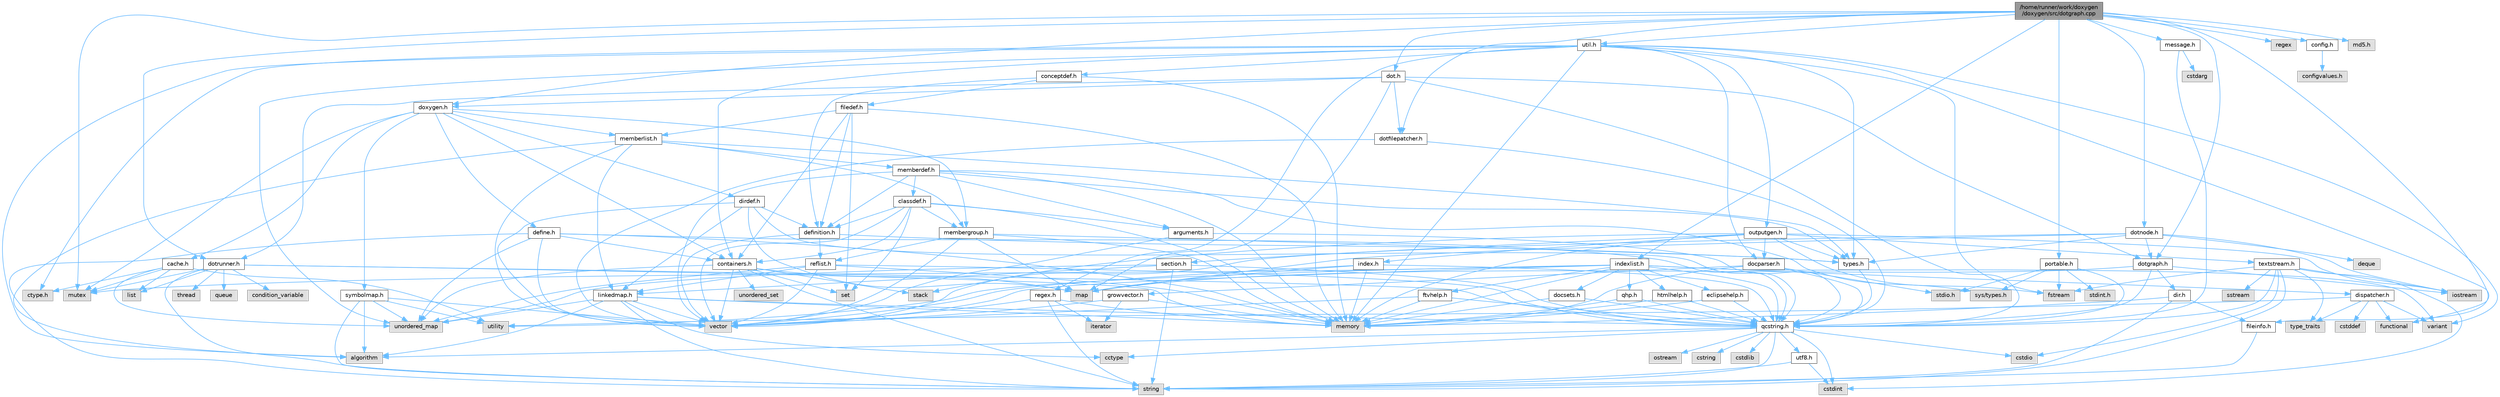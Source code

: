 digraph "/home/runner/work/doxygen/doxygen/src/dotgraph.cpp"
{
 // INTERACTIVE_SVG=YES
 // LATEX_PDF_SIZE
  bgcolor="transparent";
  edge [fontname=Helvetica,fontsize=10,labelfontname=Helvetica,labelfontsize=10];
  node [fontname=Helvetica,fontsize=10,shape=box,height=0.2,width=0.4];
  Node1 [id="Node000001",label="/home/runner/work/doxygen\l/doxygen/src/dotgraph.cpp",height=0.2,width=0.4,color="gray40", fillcolor="grey60", style="filled", fontcolor="black"];
  Node1 -> Node2 [id="edge1_Node000001_Node000002",color="steelblue1",style="solid"];
  Node2 [id="Node000002",label="mutex",height=0.2,width=0.4,color="grey60", fillcolor="#E0E0E0", style="filled"];
  Node1 -> Node3 [id="edge2_Node000001_Node000003",color="steelblue1",style="solid"];
  Node3 [id="Node000003",label="regex",height=0.2,width=0.4,color="grey60", fillcolor="#E0E0E0", style="filled"];
  Node1 -> Node4 [id="edge3_Node000001_Node000004",color="steelblue1",style="solid"];
  Node4 [id="Node000004",label="config.h",height=0.2,width=0.4,color="grey40", fillcolor="white", style="filled",URL="$db/d16/config_8h.html",tooltip=" "];
  Node4 -> Node5 [id="edge4_Node000004_Node000005",color="steelblue1",style="solid"];
  Node5 [id="Node000005",label="configvalues.h",height=0.2,width=0.4,color="grey60", fillcolor="#E0E0E0", style="filled"];
  Node1 -> Node6 [id="edge5_Node000001_Node000006",color="steelblue1",style="solid"];
  Node6 [id="Node000006",label="doxygen.h",height=0.2,width=0.4,color="grey40", fillcolor="white", style="filled",URL="$d1/da1/doxygen_8h.html",tooltip=" "];
  Node6 -> Node2 [id="edge6_Node000006_Node000002",color="steelblue1",style="solid"];
  Node6 -> Node7 [id="edge7_Node000006_Node000007",color="steelblue1",style="solid"];
  Node7 [id="Node000007",label="containers.h",height=0.2,width=0.4,color="grey40", fillcolor="white", style="filled",URL="$d5/d75/containers_8h.html",tooltip=" "];
  Node7 -> Node8 [id="edge8_Node000007_Node000008",color="steelblue1",style="solid"];
  Node8 [id="Node000008",label="vector",height=0.2,width=0.4,color="grey60", fillcolor="#E0E0E0", style="filled"];
  Node7 -> Node9 [id="edge9_Node000007_Node000009",color="steelblue1",style="solid"];
  Node9 [id="Node000009",label="string",height=0.2,width=0.4,color="grey60", fillcolor="#E0E0E0", style="filled"];
  Node7 -> Node10 [id="edge10_Node000007_Node000010",color="steelblue1",style="solid"];
  Node10 [id="Node000010",label="set",height=0.2,width=0.4,color="grey60", fillcolor="#E0E0E0", style="filled"];
  Node7 -> Node11 [id="edge11_Node000007_Node000011",color="steelblue1",style="solid"];
  Node11 [id="Node000011",label="map",height=0.2,width=0.4,color="grey60", fillcolor="#E0E0E0", style="filled"];
  Node7 -> Node12 [id="edge12_Node000007_Node000012",color="steelblue1",style="solid"];
  Node12 [id="Node000012",label="unordered_set",height=0.2,width=0.4,color="grey60", fillcolor="#E0E0E0", style="filled"];
  Node7 -> Node13 [id="edge13_Node000007_Node000013",color="steelblue1",style="solid"];
  Node13 [id="Node000013",label="unordered_map",height=0.2,width=0.4,color="grey60", fillcolor="#E0E0E0", style="filled"];
  Node7 -> Node14 [id="edge14_Node000007_Node000014",color="steelblue1",style="solid"];
  Node14 [id="Node000014",label="stack",height=0.2,width=0.4,color="grey60", fillcolor="#E0E0E0", style="filled"];
  Node6 -> Node15 [id="edge15_Node000006_Node000015",color="steelblue1",style="solid"];
  Node15 [id="Node000015",label="membergroup.h",height=0.2,width=0.4,color="grey40", fillcolor="white", style="filled",URL="$d9/d11/membergroup_8h.html",tooltip=" "];
  Node15 -> Node8 [id="edge16_Node000015_Node000008",color="steelblue1",style="solid"];
  Node15 -> Node11 [id="edge17_Node000015_Node000011",color="steelblue1",style="solid"];
  Node15 -> Node16 [id="edge18_Node000015_Node000016",color="steelblue1",style="solid"];
  Node16 [id="Node000016",label="memory",height=0.2,width=0.4,color="grey60", fillcolor="#E0E0E0", style="filled"];
  Node15 -> Node17 [id="edge19_Node000015_Node000017",color="steelblue1",style="solid"];
  Node17 [id="Node000017",label="types.h",height=0.2,width=0.4,color="grey40", fillcolor="white", style="filled",URL="$d9/d49/types_8h.html",tooltip="This file contains a number of basic enums and types."];
  Node17 -> Node18 [id="edge20_Node000017_Node000018",color="steelblue1",style="solid"];
  Node18 [id="Node000018",label="qcstring.h",height=0.2,width=0.4,color="grey40", fillcolor="white", style="filled",URL="$d7/d5c/qcstring_8h.html",tooltip=" "];
  Node18 -> Node9 [id="edge21_Node000018_Node000009",color="steelblue1",style="solid"];
  Node18 -> Node19 [id="edge22_Node000018_Node000019",color="steelblue1",style="solid"];
  Node19 [id="Node000019",label="algorithm",height=0.2,width=0.4,color="grey60", fillcolor="#E0E0E0", style="filled"];
  Node18 -> Node20 [id="edge23_Node000018_Node000020",color="steelblue1",style="solid"];
  Node20 [id="Node000020",label="cctype",height=0.2,width=0.4,color="grey60", fillcolor="#E0E0E0", style="filled"];
  Node18 -> Node21 [id="edge24_Node000018_Node000021",color="steelblue1",style="solid"];
  Node21 [id="Node000021",label="cstring",height=0.2,width=0.4,color="grey60", fillcolor="#E0E0E0", style="filled"];
  Node18 -> Node22 [id="edge25_Node000018_Node000022",color="steelblue1",style="solid"];
  Node22 [id="Node000022",label="cstdio",height=0.2,width=0.4,color="grey60", fillcolor="#E0E0E0", style="filled"];
  Node18 -> Node23 [id="edge26_Node000018_Node000023",color="steelblue1",style="solid"];
  Node23 [id="Node000023",label="cstdlib",height=0.2,width=0.4,color="grey60", fillcolor="#E0E0E0", style="filled"];
  Node18 -> Node24 [id="edge27_Node000018_Node000024",color="steelblue1",style="solid"];
  Node24 [id="Node000024",label="cstdint",height=0.2,width=0.4,color="grey60", fillcolor="#E0E0E0", style="filled"];
  Node18 -> Node25 [id="edge28_Node000018_Node000025",color="steelblue1",style="solid"];
  Node25 [id="Node000025",label="ostream",height=0.2,width=0.4,color="grey60", fillcolor="#E0E0E0", style="filled"];
  Node18 -> Node26 [id="edge29_Node000018_Node000026",color="steelblue1",style="solid"];
  Node26 [id="Node000026",label="utf8.h",height=0.2,width=0.4,color="grey40", fillcolor="white", style="filled",URL="$db/d7c/utf8_8h.html",tooltip="Various UTF8 related helper functions."];
  Node26 -> Node24 [id="edge30_Node000026_Node000024",color="steelblue1",style="solid"];
  Node26 -> Node9 [id="edge31_Node000026_Node000009",color="steelblue1",style="solid"];
  Node15 -> Node27 [id="edge32_Node000015_Node000027",color="steelblue1",style="solid"];
  Node27 [id="Node000027",label="reflist.h",height=0.2,width=0.4,color="grey40", fillcolor="white", style="filled",URL="$d1/d02/reflist_8h.html",tooltip=" "];
  Node27 -> Node8 [id="edge33_Node000027_Node000008",color="steelblue1",style="solid"];
  Node27 -> Node13 [id="edge34_Node000027_Node000013",color="steelblue1",style="solid"];
  Node27 -> Node16 [id="edge35_Node000027_Node000016",color="steelblue1",style="solid"];
  Node27 -> Node18 [id="edge36_Node000027_Node000018",color="steelblue1",style="solid"];
  Node27 -> Node28 [id="edge37_Node000027_Node000028",color="steelblue1",style="solid"];
  Node28 [id="Node000028",label="linkedmap.h",height=0.2,width=0.4,color="grey40", fillcolor="white", style="filled",URL="$da/de1/linkedmap_8h.html",tooltip=" "];
  Node28 -> Node13 [id="edge38_Node000028_Node000013",color="steelblue1",style="solid"];
  Node28 -> Node8 [id="edge39_Node000028_Node000008",color="steelblue1",style="solid"];
  Node28 -> Node16 [id="edge40_Node000028_Node000016",color="steelblue1",style="solid"];
  Node28 -> Node9 [id="edge41_Node000028_Node000009",color="steelblue1",style="solid"];
  Node28 -> Node19 [id="edge42_Node000028_Node000019",color="steelblue1",style="solid"];
  Node28 -> Node20 [id="edge43_Node000028_Node000020",color="steelblue1",style="solid"];
  Node28 -> Node18 [id="edge44_Node000028_Node000018",color="steelblue1",style="solid"];
  Node6 -> Node29 [id="edge45_Node000006_Node000029",color="steelblue1",style="solid"];
  Node29 [id="Node000029",label="dirdef.h",height=0.2,width=0.4,color="grey40", fillcolor="white", style="filled",URL="$d6/d15/dirdef_8h.html",tooltip=" "];
  Node29 -> Node8 [id="edge46_Node000029_Node000008",color="steelblue1",style="solid"];
  Node29 -> Node11 [id="edge47_Node000029_Node000011",color="steelblue1",style="solid"];
  Node29 -> Node18 [id="edge48_Node000029_Node000018",color="steelblue1",style="solid"];
  Node29 -> Node28 [id="edge49_Node000029_Node000028",color="steelblue1",style="solid"];
  Node29 -> Node30 [id="edge50_Node000029_Node000030",color="steelblue1",style="solid"];
  Node30 [id="Node000030",label="definition.h",height=0.2,width=0.4,color="grey40", fillcolor="white", style="filled",URL="$df/da1/definition_8h.html",tooltip=" "];
  Node30 -> Node8 [id="edge51_Node000030_Node000008",color="steelblue1",style="solid"];
  Node30 -> Node17 [id="edge52_Node000030_Node000017",color="steelblue1",style="solid"];
  Node30 -> Node27 [id="edge53_Node000030_Node000027",color="steelblue1",style="solid"];
  Node6 -> Node31 [id="edge54_Node000006_Node000031",color="steelblue1",style="solid"];
  Node31 [id="Node000031",label="memberlist.h",height=0.2,width=0.4,color="grey40", fillcolor="white", style="filled",URL="$dd/d78/memberlist_8h.html",tooltip=" "];
  Node31 -> Node8 [id="edge55_Node000031_Node000008",color="steelblue1",style="solid"];
  Node31 -> Node19 [id="edge56_Node000031_Node000019",color="steelblue1",style="solid"];
  Node31 -> Node32 [id="edge57_Node000031_Node000032",color="steelblue1",style="solid"];
  Node32 [id="Node000032",label="memberdef.h",height=0.2,width=0.4,color="grey40", fillcolor="white", style="filled",URL="$d4/d46/memberdef_8h.html",tooltip=" "];
  Node32 -> Node8 [id="edge58_Node000032_Node000008",color="steelblue1",style="solid"];
  Node32 -> Node16 [id="edge59_Node000032_Node000016",color="steelblue1",style="solid"];
  Node32 -> Node33 [id="edge60_Node000032_Node000033",color="steelblue1",style="solid"];
  Node33 [id="Node000033",label="sys/types.h",height=0.2,width=0.4,color="grey60", fillcolor="#E0E0E0", style="filled"];
  Node32 -> Node17 [id="edge61_Node000032_Node000017",color="steelblue1",style="solid"];
  Node32 -> Node30 [id="edge62_Node000032_Node000030",color="steelblue1",style="solid"];
  Node32 -> Node34 [id="edge63_Node000032_Node000034",color="steelblue1",style="solid"];
  Node34 [id="Node000034",label="arguments.h",height=0.2,width=0.4,color="grey40", fillcolor="white", style="filled",URL="$df/d9b/arguments_8h.html",tooltip=" "];
  Node34 -> Node8 [id="edge64_Node000034_Node000008",color="steelblue1",style="solid"];
  Node34 -> Node18 [id="edge65_Node000034_Node000018",color="steelblue1",style="solid"];
  Node32 -> Node35 [id="edge66_Node000032_Node000035",color="steelblue1",style="solid"];
  Node35 [id="Node000035",label="classdef.h",height=0.2,width=0.4,color="grey40", fillcolor="white", style="filled",URL="$d1/da6/classdef_8h.html",tooltip=" "];
  Node35 -> Node16 [id="edge67_Node000035_Node000016",color="steelblue1",style="solid"];
  Node35 -> Node8 [id="edge68_Node000035_Node000008",color="steelblue1",style="solid"];
  Node35 -> Node10 [id="edge69_Node000035_Node000010",color="steelblue1",style="solid"];
  Node35 -> Node7 [id="edge70_Node000035_Node000007",color="steelblue1",style="solid"];
  Node35 -> Node30 [id="edge71_Node000035_Node000030",color="steelblue1",style="solid"];
  Node35 -> Node34 [id="edge72_Node000035_Node000034",color="steelblue1",style="solid"];
  Node35 -> Node15 [id="edge73_Node000035_Node000015",color="steelblue1",style="solid"];
  Node31 -> Node28 [id="edge74_Node000031_Node000028",color="steelblue1",style="solid"];
  Node31 -> Node17 [id="edge75_Node000031_Node000017",color="steelblue1",style="solid"];
  Node31 -> Node15 [id="edge76_Node000031_Node000015",color="steelblue1",style="solid"];
  Node6 -> Node36 [id="edge77_Node000006_Node000036",color="steelblue1",style="solid"];
  Node36 [id="Node000036",label="define.h",height=0.2,width=0.4,color="grey40", fillcolor="white", style="filled",URL="$df/d67/define_8h.html",tooltip=" "];
  Node36 -> Node8 [id="edge78_Node000036_Node000008",color="steelblue1",style="solid"];
  Node36 -> Node16 [id="edge79_Node000036_Node000016",color="steelblue1",style="solid"];
  Node36 -> Node9 [id="edge80_Node000036_Node000009",color="steelblue1",style="solid"];
  Node36 -> Node13 [id="edge81_Node000036_Node000013",color="steelblue1",style="solid"];
  Node36 -> Node18 [id="edge82_Node000036_Node000018",color="steelblue1",style="solid"];
  Node36 -> Node7 [id="edge83_Node000036_Node000007",color="steelblue1",style="solid"];
  Node6 -> Node37 [id="edge84_Node000006_Node000037",color="steelblue1",style="solid"];
  Node37 [id="Node000037",label="cache.h",height=0.2,width=0.4,color="grey40", fillcolor="white", style="filled",URL="$d3/d26/cache_8h.html",tooltip=" "];
  Node37 -> Node38 [id="edge85_Node000037_Node000038",color="steelblue1",style="solid"];
  Node38 [id="Node000038",label="list",height=0.2,width=0.4,color="grey60", fillcolor="#E0E0E0", style="filled"];
  Node37 -> Node13 [id="edge86_Node000037_Node000013",color="steelblue1",style="solid"];
  Node37 -> Node2 [id="edge87_Node000037_Node000002",color="steelblue1",style="solid"];
  Node37 -> Node39 [id="edge88_Node000037_Node000039",color="steelblue1",style="solid"];
  Node39 [id="Node000039",label="utility",height=0.2,width=0.4,color="grey60", fillcolor="#E0E0E0", style="filled"];
  Node37 -> Node40 [id="edge89_Node000037_Node000040",color="steelblue1",style="solid"];
  Node40 [id="Node000040",label="ctype.h",height=0.2,width=0.4,color="grey60", fillcolor="#E0E0E0", style="filled"];
  Node6 -> Node41 [id="edge90_Node000006_Node000041",color="steelblue1",style="solid"];
  Node41 [id="Node000041",label="symbolmap.h",height=0.2,width=0.4,color="grey40", fillcolor="white", style="filled",URL="$d7/ddd/symbolmap_8h.html",tooltip=" "];
  Node41 -> Node19 [id="edge91_Node000041_Node000019",color="steelblue1",style="solid"];
  Node41 -> Node13 [id="edge92_Node000041_Node000013",color="steelblue1",style="solid"];
  Node41 -> Node8 [id="edge93_Node000041_Node000008",color="steelblue1",style="solid"];
  Node41 -> Node9 [id="edge94_Node000041_Node000009",color="steelblue1",style="solid"];
  Node41 -> Node39 [id="edge95_Node000041_Node000039",color="steelblue1",style="solid"];
  Node1 -> Node42 [id="edge96_Node000001_Node000042",color="steelblue1",style="solid"];
  Node42 [id="Node000042",label="indexlist.h",height=0.2,width=0.4,color="grey40", fillcolor="white", style="filled",URL="$d5/d61/indexlist_8h.html",tooltip=" "];
  Node42 -> Node39 [id="edge97_Node000042_Node000039",color="steelblue1",style="solid"];
  Node42 -> Node8 [id="edge98_Node000042_Node000008",color="steelblue1",style="solid"];
  Node42 -> Node16 [id="edge99_Node000042_Node000016",color="steelblue1",style="solid"];
  Node42 -> Node2 [id="edge100_Node000042_Node000002",color="steelblue1",style="solid"];
  Node42 -> Node43 [id="edge101_Node000042_Node000043",color="steelblue1",style="solid"];
  Node43 [id="Node000043",label="variant",height=0.2,width=0.4,color="grey60", fillcolor="#E0E0E0", style="filled"];
  Node42 -> Node18 [id="edge102_Node000042_Node000018",color="steelblue1",style="solid"];
  Node42 -> Node44 [id="edge103_Node000042_Node000044",color="steelblue1",style="solid"];
  Node44 [id="Node000044",label="dispatcher.h",height=0.2,width=0.4,color="grey40", fillcolor="white", style="filled",URL="$da/d73/dispatcher_8h.html",tooltip=" "];
  Node44 -> Node45 [id="edge104_Node000044_Node000045",color="steelblue1",style="solid"];
  Node45 [id="Node000045",label="cstddef",height=0.2,width=0.4,color="grey60", fillcolor="#E0E0E0", style="filled"];
  Node44 -> Node39 [id="edge105_Node000044_Node000039",color="steelblue1",style="solid"];
  Node44 -> Node46 [id="edge106_Node000044_Node000046",color="steelblue1",style="solid"];
  Node46 [id="Node000046",label="functional",height=0.2,width=0.4,color="grey60", fillcolor="#E0E0E0", style="filled"];
  Node44 -> Node43 [id="edge107_Node000044_Node000043",color="steelblue1",style="solid"];
  Node44 -> Node47 [id="edge108_Node000044_Node000047",color="steelblue1",style="solid"];
  Node47 [id="Node000047",label="type_traits",height=0.2,width=0.4,color="grey60", fillcolor="#E0E0E0", style="filled"];
  Node42 -> Node48 [id="edge109_Node000042_Node000048",color="steelblue1",style="solid"];
  Node48 [id="Node000048",label="docsets.h",height=0.2,width=0.4,color="grey40", fillcolor="white", style="filled",URL="$d1/db2/docsets_8h.html",tooltip=" "];
  Node48 -> Node16 [id="edge110_Node000048_Node000016",color="steelblue1",style="solid"];
  Node48 -> Node18 [id="edge111_Node000048_Node000018",color="steelblue1",style="solid"];
  Node42 -> Node49 [id="edge112_Node000042_Node000049",color="steelblue1",style="solid"];
  Node49 [id="Node000049",label="eclipsehelp.h",height=0.2,width=0.4,color="grey40", fillcolor="white", style="filled",URL="$db/d9e/eclipsehelp_8h.html",tooltip=" "];
  Node49 -> Node16 [id="edge113_Node000049_Node000016",color="steelblue1",style="solid"];
  Node49 -> Node18 [id="edge114_Node000049_Node000018",color="steelblue1",style="solid"];
  Node42 -> Node50 [id="edge115_Node000042_Node000050",color="steelblue1",style="solid"];
  Node50 [id="Node000050",label="ftvhelp.h",height=0.2,width=0.4,color="grey40", fillcolor="white", style="filled",URL="$d2/d4a/ftvhelp_8h.html",tooltip=" "];
  Node50 -> Node16 [id="edge116_Node000050_Node000016",color="steelblue1",style="solid"];
  Node50 -> Node8 [id="edge117_Node000050_Node000008",color="steelblue1",style="solid"];
  Node50 -> Node18 [id="edge118_Node000050_Node000018",color="steelblue1",style="solid"];
  Node42 -> Node51 [id="edge119_Node000042_Node000051",color="steelblue1",style="solid"];
  Node51 [id="Node000051",label="htmlhelp.h",height=0.2,width=0.4,color="grey40", fillcolor="white", style="filled",URL="$d8/dc3/htmlhelp_8h.html",tooltip=" "];
  Node51 -> Node16 [id="edge120_Node000051_Node000016",color="steelblue1",style="solid"];
  Node51 -> Node18 [id="edge121_Node000051_Node000018",color="steelblue1",style="solid"];
  Node42 -> Node52 [id="edge122_Node000042_Node000052",color="steelblue1",style="solid"];
  Node52 [id="Node000052",label="qhp.h",height=0.2,width=0.4,color="grey40", fillcolor="white", style="filled",URL="$dc/d20/qhp_8h.html",tooltip=" "];
  Node52 -> Node16 [id="edge123_Node000052_Node000016",color="steelblue1",style="solid"];
  Node52 -> Node18 [id="edge124_Node000052_Node000018",color="steelblue1",style="solid"];
  Node1 -> Node53 [id="edge125_Node000001_Node000053",color="steelblue1",style="solid"];
  Node53 [id="Node000053",label="md5.h",height=0.2,width=0.4,color="grey60", fillcolor="#E0E0E0", style="filled"];
  Node1 -> Node54 [id="edge126_Node000001_Node000054",color="steelblue1",style="solid"];
  Node54 [id="Node000054",label="message.h",height=0.2,width=0.4,color="grey40", fillcolor="white", style="filled",URL="$d2/d0d/message_8h.html",tooltip=" "];
  Node54 -> Node55 [id="edge127_Node000054_Node000055",color="steelblue1",style="solid"];
  Node55 [id="Node000055",label="cstdarg",height=0.2,width=0.4,color="grey60", fillcolor="#E0E0E0", style="filled"];
  Node54 -> Node18 [id="edge128_Node000054_Node000018",color="steelblue1",style="solid"];
  Node1 -> Node56 [id="edge129_Node000001_Node000056",color="steelblue1",style="solid"];
  Node56 [id="Node000056",label="util.h",height=0.2,width=0.4,color="grey40", fillcolor="white", style="filled",URL="$d8/d3c/util_8h.html",tooltip="A bunch of utility functions."];
  Node56 -> Node16 [id="edge130_Node000056_Node000016",color="steelblue1",style="solid"];
  Node56 -> Node13 [id="edge131_Node000056_Node000013",color="steelblue1",style="solid"];
  Node56 -> Node19 [id="edge132_Node000056_Node000019",color="steelblue1",style="solid"];
  Node56 -> Node46 [id="edge133_Node000056_Node000046",color="steelblue1",style="solid"];
  Node56 -> Node57 [id="edge134_Node000056_Node000057",color="steelblue1",style="solid"];
  Node57 [id="Node000057",label="fstream",height=0.2,width=0.4,color="grey60", fillcolor="#E0E0E0", style="filled"];
  Node56 -> Node43 [id="edge135_Node000056_Node000043",color="steelblue1",style="solid"];
  Node56 -> Node40 [id="edge136_Node000056_Node000040",color="steelblue1",style="solid"];
  Node56 -> Node17 [id="edge137_Node000056_Node000017",color="steelblue1",style="solid"];
  Node56 -> Node58 [id="edge138_Node000056_Node000058",color="steelblue1",style="solid"];
  Node58 [id="Node000058",label="docparser.h",height=0.2,width=0.4,color="grey40", fillcolor="white", style="filled",URL="$de/d9c/docparser_8h.html",tooltip=" "];
  Node58 -> Node59 [id="edge139_Node000058_Node000059",color="steelblue1",style="solid"];
  Node59 [id="Node000059",label="stdio.h",height=0.2,width=0.4,color="grey60", fillcolor="#E0E0E0", style="filled"];
  Node58 -> Node16 [id="edge140_Node000058_Node000016",color="steelblue1",style="solid"];
  Node58 -> Node18 [id="edge141_Node000058_Node000018",color="steelblue1",style="solid"];
  Node58 -> Node60 [id="edge142_Node000058_Node000060",color="steelblue1",style="solid"];
  Node60 [id="Node000060",label="growvector.h",height=0.2,width=0.4,color="grey40", fillcolor="white", style="filled",URL="$d7/d50/growvector_8h.html",tooltip=" "];
  Node60 -> Node8 [id="edge143_Node000060_Node000008",color="steelblue1",style="solid"];
  Node60 -> Node16 [id="edge144_Node000060_Node000016",color="steelblue1",style="solid"];
  Node60 -> Node61 [id="edge145_Node000060_Node000061",color="steelblue1",style="solid"];
  Node61 [id="Node000061",label="iterator",height=0.2,width=0.4,color="grey60", fillcolor="#E0E0E0", style="filled"];
  Node56 -> Node7 [id="edge146_Node000056_Node000007",color="steelblue1",style="solid"];
  Node56 -> Node62 [id="edge147_Node000056_Node000062",color="steelblue1",style="solid"];
  Node62 [id="Node000062",label="outputgen.h",height=0.2,width=0.4,color="grey40", fillcolor="white", style="filled",URL="$df/d06/outputgen_8h.html",tooltip=" "];
  Node62 -> Node16 [id="edge148_Node000062_Node000016",color="steelblue1",style="solid"];
  Node62 -> Node14 [id="edge149_Node000062_Node000014",color="steelblue1",style="solid"];
  Node62 -> Node63 [id="edge150_Node000062_Node000063",color="steelblue1",style="solid"];
  Node63 [id="Node000063",label="iostream",height=0.2,width=0.4,color="grey60", fillcolor="#E0E0E0", style="filled"];
  Node62 -> Node57 [id="edge151_Node000062_Node000057",color="steelblue1",style="solid"];
  Node62 -> Node17 [id="edge152_Node000062_Node000017",color="steelblue1",style="solid"];
  Node62 -> Node64 [id="edge153_Node000062_Node000064",color="steelblue1",style="solid"];
  Node64 [id="Node000064",label="index.h",height=0.2,width=0.4,color="grey40", fillcolor="white", style="filled",URL="$d1/db5/index_8h.html",tooltip=" "];
  Node64 -> Node16 [id="edge154_Node000064_Node000016",color="steelblue1",style="solid"];
  Node64 -> Node8 [id="edge155_Node000064_Node000008",color="steelblue1",style="solid"];
  Node64 -> Node11 [id="edge156_Node000064_Node000011",color="steelblue1",style="solid"];
  Node64 -> Node18 [id="edge157_Node000064_Node000018",color="steelblue1",style="solid"];
  Node62 -> Node65 [id="edge158_Node000062_Node000065",color="steelblue1",style="solid"];
  Node65 [id="Node000065",label="section.h",height=0.2,width=0.4,color="grey40", fillcolor="white", style="filled",URL="$d1/d2a/section_8h.html",tooltip=" "];
  Node65 -> Node9 [id="edge159_Node000065_Node000009",color="steelblue1",style="solid"];
  Node65 -> Node13 [id="edge160_Node000065_Node000013",color="steelblue1",style="solid"];
  Node65 -> Node18 [id="edge161_Node000065_Node000018",color="steelblue1",style="solid"];
  Node65 -> Node28 [id="edge162_Node000065_Node000028",color="steelblue1",style="solid"];
  Node62 -> Node66 [id="edge163_Node000062_Node000066",color="steelblue1",style="solid"];
  Node66 [id="Node000066",label="textstream.h",height=0.2,width=0.4,color="grey40", fillcolor="white", style="filled",URL="$d4/d7d/textstream_8h.html",tooltip=" "];
  Node66 -> Node9 [id="edge164_Node000066_Node000009",color="steelblue1",style="solid"];
  Node66 -> Node63 [id="edge165_Node000066_Node000063",color="steelblue1",style="solid"];
  Node66 -> Node67 [id="edge166_Node000066_Node000067",color="steelblue1",style="solid"];
  Node67 [id="Node000067",label="sstream",height=0.2,width=0.4,color="grey60", fillcolor="#E0E0E0", style="filled"];
  Node66 -> Node24 [id="edge167_Node000066_Node000024",color="steelblue1",style="solid"];
  Node66 -> Node22 [id="edge168_Node000066_Node000022",color="steelblue1",style="solid"];
  Node66 -> Node57 [id="edge169_Node000066_Node000057",color="steelblue1",style="solid"];
  Node66 -> Node47 [id="edge170_Node000066_Node000047",color="steelblue1",style="solid"];
  Node66 -> Node18 [id="edge171_Node000066_Node000018",color="steelblue1",style="solid"];
  Node62 -> Node58 [id="edge172_Node000062_Node000058",color="steelblue1",style="solid"];
  Node56 -> Node68 [id="edge173_Node000056_Node000068",color="steelblue1",style="solid"];
  Node68 [id="Node000068",label="regex.h",height=0.2,width=0.4,color="grey40", fillcolor="white", style="filled",URL="$d1/d21/regex_8h.html",tooltip=" "];
  Node68 -> Node16 [id="edge174_Node000068_Node000016",color="steelblue1",style="solid"];
  Node68 -> Node9 [id="edge175_Node000068_Node000009",color="steelblue1",style="solid"];
  Node68 -> Node8 [id="edge176_Node000068_Node000008",color="steelblue1",style="solid"];
  Node68 -> Node61 [id="edge177_Node000068_Node000061",color="steelblue1",style="solid"];
  Node56 -> Node69 [id="edge178_Node000056_Node000069",color="steelblue1",style="solid"];
  Node69 [id="Node000069",label="conceptdef.h",height=0.2,width=0.4,color="grey40", fillcolor="white", style="filled",URL="$da/df1/conceptdef_8h.html",tooltip=" "];
  Node69 -> Node16 [id="edge179_Node000069_Node000016",color="steelblue1",style="solid"];
  Node69 -> Node30 [id="edge180_Node000069_Node000030",color="steelblue1",style="solid"];
  Node69 -> Node70 [id="edge181_Node000069_Node000070",color="steelblue1",style="solid"];
  Node70 [id="Node000070",label="filedef.h",height=0.2,width=0.4,color="grey40", fillcolor="white", style="filled",URL="$d4/d3a/filedef_8h.html",tooltip=" "];
  Node70 -> Node16 [id="edge182_Node000070_Node000016",color="steelblue1",style="solid"];
  Node70 -> Node10 [id="edge183_Node000070_Node000010",color="steelblue1",style="solid"];
  Node70 -> Node30 [id="edge184_Node000070_Node000030",color="steelblue1",style="solid"];
  Node70 -> Node31 [id="edge185_Node000070_Node000031",color="steelblue1",style="solid"];
  Node70 -> Node7 [id="edge186_Node000070_Node000007",color="steelblue1",style="solid"];
  Node1 -> Node71 [id="edge187_Node000001_Node000071",color="steelblue1",style="solid"];
  Node71 [id="Node000071",label="dot.h",height=0.2,width=0.4,color="grey40", fillcolor="white", style="filled",URL="$d6/d4a/dot_8h.html",tooltip=" "];
  Node71 -> Node11 [id="edge188_Node000071_Node000011",color="steelblue1",style="solid"];
  Node71 -> Node18 [id="edge189_Node000071_Node000018",color="steelblue1",style="solid"];
  Node71 -> Node72 [id="edge190_Node000071_Node000072",color="steelblue1",style="solid"];
  Node72 [id="Node000072",label="dotgraph.h",height=0.2,width=0.4,color="grey40", fillcolor="white", style="filled",URL="$d0/daa/dotgraph_8h.html",tooltip=" "];
  Node72 -> Node63 [id="edge191_Node000072_Node000063",color="steelblue1",style="solid"];
  Node72 -> Node11 [id="edge192_Node000072_Node000011",color="steelblue1",style="solid"];
  Node72 -> Node18 [id="edge193_Node000072_Node000018",color="steelblue1",style="solid"];
  Node72 -> Node73 [id="edge194_Node000072_Node000073",color="steelblue1",style="solid"];
  Node73 [id="Node000073",label="dir.h",height=0.2,width=0.4,color="grey40", fillcolor="white", style="filled",URL="$df/d9c/dir_8h.html",tooltip=" "];
  Node73 -> Node9 [id="edge195_Node000073_Node000009",color="steelblue1",style="solid"];
  Node73 -> Node16 [id="edge196_Node000073_Node000016",color="steelblue1",style="solid"];
  Node73 -> Node74 [id="edge197_Node000073_Node000074",color="steelblue1",style="solid"];
  Node74 [id="Node000074",label="fileinfo.h",height=0.2,width=0.4,color="grey40", fillcolor="white", style="filled",URL="$df/d45/fileinfo_8h.html",tooltip=" "];
  Node74 -> Node9 [id="edge198_Node000074_Node000009",color="steelblue1",style="solid"];
  Node71 -> Node75 [id="edge199_Node000071_Node000075",color="steelblue1",style="solid"];
  Node75 [id="Node000075",label="dotfilepatcher.h",height=0.2,width=0.4,color="grey40", fillcolor="white", style="filled",URL="$d3/d38/dotfilepatcher_8h.html",tooltip=" "];
  Node75 -> Node8 [id="edge200_Node000075_Node000008",color="steelblue1",style="solid"];
  Node75 -> Node18 [id="edge201_Node000075_Node000018",color="steelblue1",style="solid"];
  Node71 -> Node76 [id="edge202_Node000071_Node000076",color="steelblue1",style="solid"];
  Node76 [id="Node000076",label="dotrunner.h",height=0.2,width=0.4,color="grey40", fillcolor="white", style="filled",URL="$d2/dd1/dotrunner_8h.html",tooltip=" "];
  Node76 -> Node9 [id="edge203_Node000076_Node000009",color="steelblue1",style="solid"];
  Node76 -> Node77 [id="edge204_Node000076_Node000077",color="steelblue1",style="solid"];
  Node77 [id="Node000077",label="thread",height=0.2,width=0.4,color="grey60", fillcolor="#E0E0E0", style="filled"];
  Node76 -> Node38 [id="edge205_Node000076_Node000038",color="steelblue1",style="solid"];
  Node76 -> Node78 [id="edge206_Node000076_Node000078",color="steelblue1",style="solid"];
  Node78 [id="Node000078",label="queue",height=0.2,width=0.4,color="grey60", fillcolor="#E0E0E0", style="filled"];
  Node76 -> Node2 [id="edge207_Node000076_Node000002",color="steelblue1",style="solid"];
  Node76 -> Node79 [id="edge208_Node000076_Node000079",color="steelblue1",style="solid"];
  Node79 [id="Node000079",label="condition_variable",height=0.2,width=0.4,color="grey60", fillcolor="#E0E0E0", style="filled"];
  Node76 -> Node16 [id="edge209_Node000076_Node000016",color="steelblue1",style="solid"];
  Node76 -> Node18 [id="edge210_Node000076_Node000018",color="steelblue1",style="solid"];
  Node71 -> Node6 [id="edge211_Node000071_Node000006",color="steelblue1",style="solid"];
  Node1 -> Node76 [id="edge212_Node000001_Node000076",color="steelblue1",style="solid"];
  Node1 -> Node72 [id="edge213_Node000001_Node000072",color="steelblue1",style="solid"];
  Node1 -> Node80 [id="edge214_Node000001_Node000080",color="steelblue1",style="solid"];
  Node80 [id="Node000080",label="dotnode.h",height=0.2,width=0.4,color="grey40", fillcolor="white", style="filled",URL="$d8/d3b/dotnode_8h.html",tooltip=" "];
  Node80 -> Node8 [id="edge215_Node000080_Node000008",color="steelblue1",style="solid"];
  Node80 -> Node11 [id="edge216_Node000080_Node000011",color="steelblue1",style="solid"];
  Node80 -> Node81 [id="edge217_Node000080_Node000081",color="steelblue1",style="solid"];
  Node81 [id="Node000081",label="deque",height=0.2,width=0.4,color="grey60", fillcolor="#E0E0E0", style="filled"];
  Node80 -> Node63 [id="edge218_Node000080_Node000063",color="steelblue1",style="solid"];
  Node80 -> Node17 [id="edge219_Node000080_Node000017",color="steelblue1",style="solid"];
  Node80 -> Node72 [id="edge220_Node000080_Node000072",color="steelblue1",style="solid"];
  Node1 -> Node75 [id="edge221_Node000001_Node000075",color="steelblue1",style="solid"];
  Node1 -> Node74 [id="edge222_Node000001_Node000074",color="steelblue1",style="solid"];
  Node1 -> Node82 [id="edge223_Node000001_Node000082",color="steelblue1",style="solid"];
  Node82 [id="Node000082",label="portable.h",height=0.2,width=0.4,color="grey40", fillcolor="white", style="filled",URL="$d2/de2/portable_8h.html",tooltip="Portable versions of functions that are platform dependent."];
  Node82 -> Node59 [id="edge224_Node000082_Node000059",color="steelblue1",style="solid"];
  Node82 -> Node33 [id="edge225_Node000082_Node000033",color="steelblue1",style="solid"];
  Node82 -> Node83 [id="edge226_Node000082_Node000083",color="steelblue1",style="solid"];
  Node83 [id="Node000083",label="stdint.h",height=0.2,width=0.4,color="grey60", fillcolor="#E0E0E0", style="filled"];
  Node82 -> Node57 [id="edge227_Node000082_Node000057",color="steelblue1",style="solid"];
  Node82 -> Node18 [id="edge228_Node000082_Node000018",color="steelblue1",style="solid"];
}
